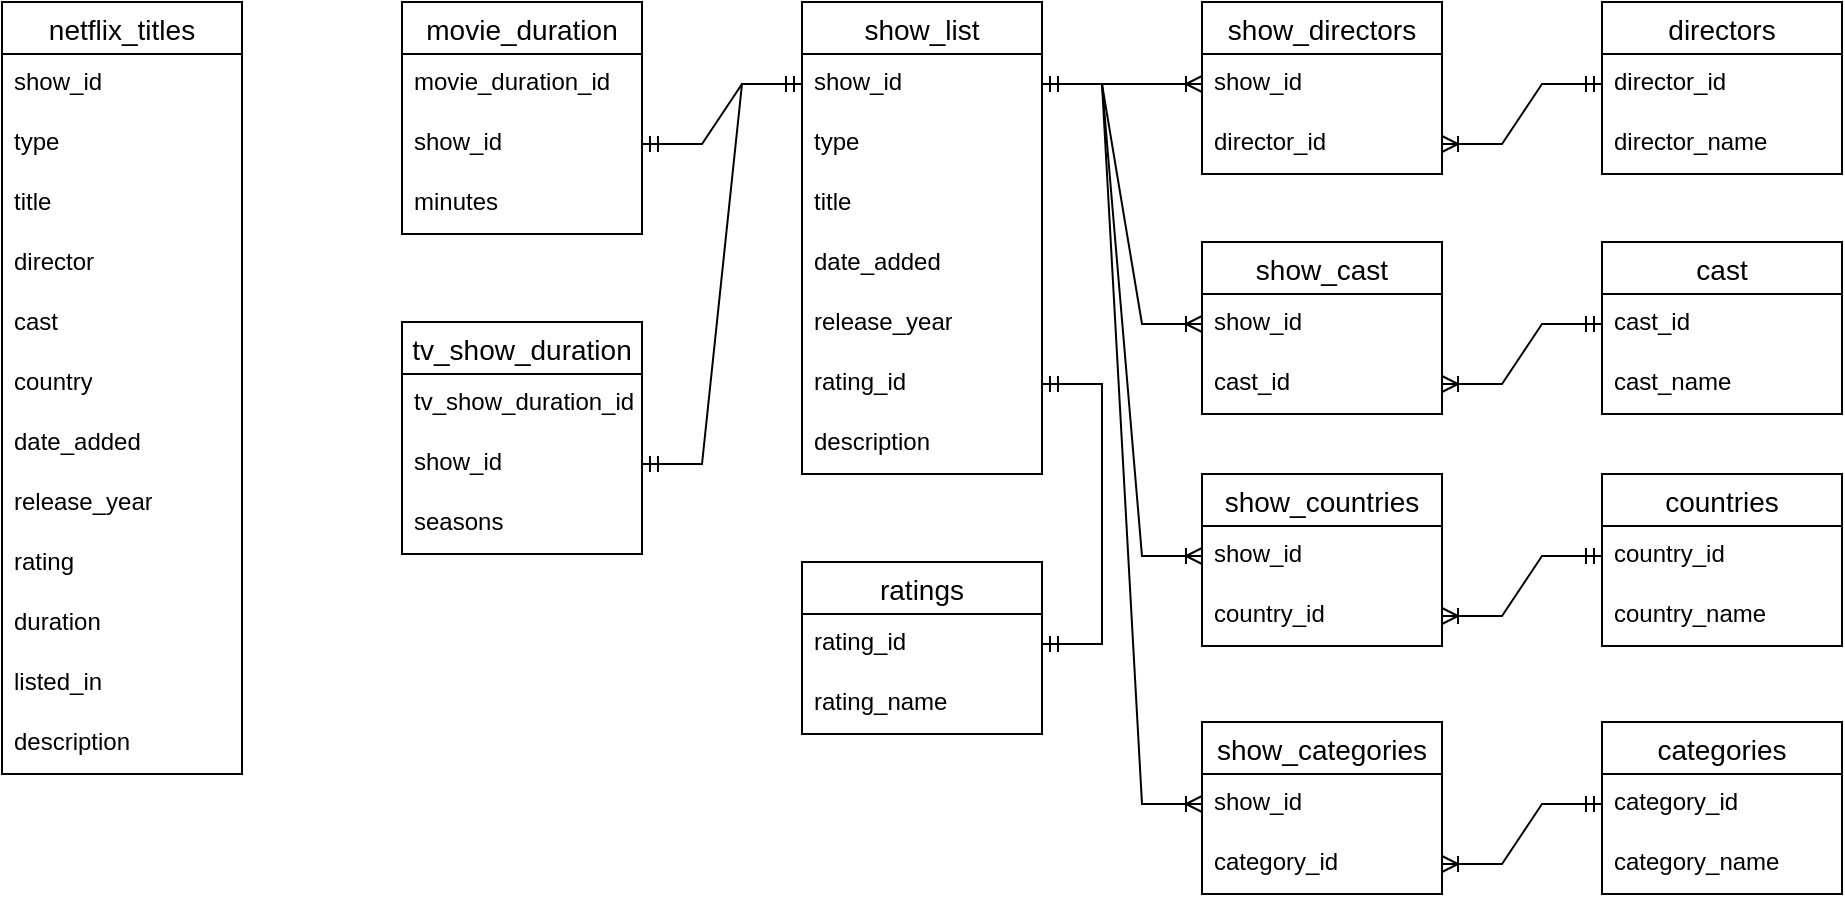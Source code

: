 <mxfile version="23.1.6" type="device">
  <diagram name="Page-1" id="3u1Ttw7fmQoaa_t83OGE">
    <mxGraphModel dx="880" dy="468" grid="1" gridSize="10" guides="1" tooltips="1" connect="1" arrows="1" fold="1" page="1" pageScale="1" pageWidth="850" pageHeight="1100" math="0" shadow="0">
      <root>
        <mxCell id="0" />
        <mxCell id="1" parent="0" />
        <mxCell id="yg4oN8TwhmQpz7Cl36oe-1" value="netflix_titles" style="swimlane;fontStyle=0;childLayout=stackLayout;horizontal=1;startSize=26;horizontalStack=0;resizeParent=1;resizeParentMax=0;resizeLast=0;collapsible=1;marginBottom=0;align=center;fontSize=14;" parent="1" vertex="1">
          <mxGeometry x="40" y="40" width="120" height="386" as="geometry" />
        </mxCell>
        <mxCell id="yg4oN8TwhmQpz7Cl36oe-2" value="show_id" style="text;strokeColor=none;fillColor=none;spacingLeft=4;spacingRight=4;overflow=hidden;rotatable=0;points=[[0,0.5],[1,0.5]];portConstraint=eastwest;fontSize=12;whiteSpace=wrap;html=1;" parent="yg4oN8TwhmQpz7Cl36oe-1" vertex="1">
          <mxGeometry y="26" width="120" height="30" as="geometry" />
        </mxCell>
        <mxCell id="yg4oN8TwhmQpz7Cl36oe-3" value="type" style="text;strokeColor=none;fillColor=none;spacingLeft=4;spacingRight=4;overflow=hidden;rotatable=0;points=[[0,0.5],[1,0.5]];portConstraint=eastwest;fontSize=12;whiteSpace=wrap;html=1;" parent="yg4oN8TwhmQpz7Cl36oe-1" vertex="1">
          <mxGeometry y="56" width="120" height="30" as="geometry" />
        </mxCell>
        <mxCell id="yg4oN8TwhmQpz7Cl36oe-4" value="title" style="text;strokeColor=none;fillColor=none;spacingLeft=4;spacingRight=4;overflow=hidden;rotatable=0;points=[[0,0.5],[1,0.5]];portConstraint=eastwest;fontSize=12;whiteSpace=wrap;html=1;" parent="yg4oN8TwhmQpz7Cl36oe-1" vertex="1">
          <mxGeometry y="86" width="120" height="30" as="geometry" />
        </mxCell>
        <mxCell id="yg4oN8TwhmQpz7Cl36oe-6" value="director" style="text;strokeColor=none;fillColor=none;spacingLeft=4;spacingRight=4;overflow=hidden;rotatable=0;points=[[0,0.5],[1,0.5]];portConstraint=eastwest;fontSize=12;whiteSpace=wrap;html=1;" parent="yg4oN8TwhmQpz7Cl36oe-1" vertex="1">
          <mxGeometry y="116" width="120" height="30" as="geometry" />
        </mxCell>
        <mxCell id="yg4oN8TwhmQpz7Cl36oe-11" value="cast" style="text;strokeColor=none;fillColor=none;spacingLeft=4;spacingRight=4;overflow=hidden;rotatable=0;points=[[0,0.5],[1,0.5]];portConstraint=eastwest;fontSize=12;whiteSpace=wrap;html=1;" parent="yg4oN8TwhmQpz7Cl36oe-1" vertex="1">
          <mxGeometry y="146" width="120" height="30" as="geometry" />
        </mxCell>
        <mxCell id="yg4oN8TwhmQpz7Cl36oe-10" value="country" style="text;strokeColor=none;fillColor=none;spacingLeft=4;spacingRight=4;overflow=hidden;rotatable=0;points=[[0,0.5],[1,0.5]];portConstraint=eastwest;fontSize=12;whiteSpace=wrap;html=1;" parent="yg4oN8TwhmQpz7Cl36oe-1" vertex="1">
          <mxGeometry y="176" width="120" height="30" as="geometry" />
        </mxCell>
        <mxCell id="yg4oN8TwhmQpz7Cl36oe-9" value="date_added" style="text;strokeColor=none;fillColor=none;spacingLeft=4;spacingRight=4;overflow=hidden;rotatable=0;points=[[0,0.5],[1,0.5]];portConstraint=eastwest;fontSize=12;whiteSpace=wrap;html=1;" parent="yg4oN8TwhmQpz7Cl36oe-1" vertex="1">
          <mxGeometry y="206" width="120" height="30" as="geometry" />
        </mxCell>
        <mxCell id="yg4oN8TwhmQpz7Cl36oe-7" value="release_year" style="text;strokeColor=none;fillColor=none;spacingLeft=4;spacingRight=4;overflow=hidden;rotatable=0;points=[[0,0.5],[1,0.5]];portConstraint=eastwest;fontSize=12;whiteSpace=wrap;html=1;" parent="yg4oN8TwhmQpz7Cl36oe-1" vertex="1">
          <mxGeometry y="236" width="120" height="30" as="geometry" />
        </mxCell>
        <mxCell id="yg4oN8TwhmQpz7Cl36oe-8" value="rating" style="text;strokeColor=none;fillColor=none;spacingLeft=4;spacingRight=4;overflow=hidden;rotatable=0;points=[[0,0.5],[1,0.5]];portConstraint=eastwest;fontSize=12;whiteSpace=wrap;html=1;" parent="yg4oN8TwhmQpz7Cl36oe-1" vertex="1">
          <mxGeometry y="266" width="120" height="30" as="geometry" />
        </mxCell>
        <mxCell id="yg4oN8TwhmQpz7Cl36oe-12" value="duration" style="text;strokeColor=none;fillColor=none;spacingLeft=4;spacingRight=4;overflow=hidden;rotatable=0;points=[[0,0.5],[1,0.5]];portConstraint=eastwest;fontSize=12;whiteSpace=wrap;html=1;" parent="yg4oN8TwhmQpz7Cl36oe-1" vertex="1">
          <mxGeometry y="296" width="120" height="30" as="geometry" />
        </mxCell>
        <mxCell id="yg4oN8TwhmQpz7Cl36oe-13" value="listed_in" style="text;strokeColor=none;fillColor=none;spacingLeft=4;spacingRight=4;overflow=hidden;rotatable=0;points=[[0,0.5],[1,0.5]];portConstraint=eastwest;fontSize=12;whiteSpace=wrap;html=1;" parent="yg4oN8TwhmQpz7Cl36oe-1" vertex="1">
          <mxGeometry y="326" width="120" height="30" as="geometry" />
        </mxCell>
        <mxCell id="yg4oN8TwhmQpz7Cl36oe-14" value="description" style="text;strokeColor=none;fillColor=none;spacingLeft=4;spacingRight=4;overflow=hidden;rotatable=0;points=[[0,0.5],[1,0.5]];portConstraint=eastwest;fontSize=12;whiteSpace=wrap;html=1;" parent="yg4oN8TwhmQpz7Cl36oe-1" vertex="1">
          <mxGeometry y="356" width="120" height="30" as="geometry" />
        </mxCell>
        <mxCell id="yg4oN8TwhmQpz7Cl36oe-15" value="show_list" style="swimlane;fontStyle=0;childLayout=stackLayout;horizontal=1;startSize=26;horizontalStack=0;resizeParent=1;resizeParentMax=0;resizeLast=0;collapsible=1;marginBottom=0;align=center;fontSize=14;" parent="1" vertex="1">
          <mxGeometry x="440" y="40" width="120" height="236" as="geometry" />
        </mxCell>
        <mxCell id="yg4oN8TwhmQpz7Cl36oe-16" value="show_id" style="text;strokeColor=none;fillColor=none;spacingLeft=4;spacingRight=4;overflow=hidden;rotatable=0;points=[[0,0.5],[1,0.5]];portConstraint=eastwest;fontSize=12;whiteSpace=wrap;html=1;" parent="yg4oN8TwhmQpz7Cl36oe-15" vertex="1">
          <mxGeometry y="26" width="120" height="30" as="geometry" />
        </mxCell>
        <mxCell id="yg4oN8TwhmQpz7Cl36oe-17" value="type" style="text;strokeColor=none;fillColor=none;spacingLeft=4;spacingRight=4;overflow=hidden;rotatable=0;points=[[0,0.5],[1,0.5]];portConstraint=eastwest;fontSize=12;whiteSpace=wrap;html=1;" parent="yg4oN8TwhmQpz7Cl36oe-15" vertex="1">
          <mxGeometry y="56" width="120" height="30" as="geometry" />
        </mxCell>
        <mxCell id="yg4oN8TwhmQpz7Cl36oe-18" value="title" style="text;strokeColor=none;fillColor=none;spacingLeft=4;spacingRight=4;overflow=hidden;rotatable=0;points=[[0,0.5],[1,0.5]];portConstraint=eastwest;fontSize=12;whiteSpace=wrap;html=1;" parent="yg4oN8TwhmQpz7Cl36oe-15" vertex="1">
          <mxGeometry y="86" width="120" height="30" as="geometry" />
        </mxCell>
        <mxCell id="yg4oN8TwhmQpz7Cl36oe-22" value="date_added" style="text;strokeColor=none;fillColor=none;spacingLeft=4;spacingRight=4;overflow=hidden;rotatable=0;points=[[0,0.5],[1,0.5]];portConstraint=eastwest;fontSize=12;whiteSpace=wrap;html=1;" parent="yg4oN8TwhmQpz7Cl36oe-15" vertex="1">
          <mxGeometry y="116" width="120" height="30" as="geometry" />
        </mxCell>
        <mxCell id="yg4oN8TwhmQpz7Cl36oe-21" value="release_year" style="text;strokeColor=none;fillColor=none;spacingLeft=4;spacingRight=4;overflow=hidden;rotatable=0;points=[[0,0.5],[1,0.5]];portConstraint=eastwest;fontSize=12;whiteSpace=wrap;html=1;" parent="yg4oN8TwhmQpz7Cl36oe-15" vertex="1">
          <mxGeometry y="146" width="120" height="30" as="geometry" />
        </mxCell>
        <mxCell id="yg4oN8TwhmQpz7Cl36oe-20" value="rating_id" style="text;strokeColor=none;fillColor=none;spacingLeft=4;spacingRight=4;overflow=hidden;rotatable=0;points=[[0,0.5],[1,0.5]];portConstraint=eastwest;fontSize=12;whiteSpace=wrap;html=1;" parent="yg4oN8TwhmQpz7Cl36oe-15" vertex="1">
          <mxGeometry y="176" width="120" height="30" as="geometry" />
        </mxCell>
        <mxCell id="yg4oN8TwhmQpz7Cl36oe-19" value="description" style="text;strokeColor=none;fillColor=none;spacingLeft=4;spacingRight=4;overflow=hidden;rotatable=0;points=[[0,0.5],[1,0.5]];portConstraint=eastwest;fontSize=12;whiteSpace=wrap;html=1;" parent="yg4oN8TwhmQpz7Cl36oe-15" vertex="1">
          <mxGeometry y="206" width="120" height="30" as="geometry" />
        </mxCell>
        <mxCell id="yg4oN8TwhmQpz7Cl36oe-23" value="directors" style="swimlane;fontStyle=0;childLayout=stackLayout;horizontal=1;startSize=26;horizontalStack=0;resizeParent=1;resizeParentMax=0;resizeLast=0;collapsible=1;marginBottom=0;align=center;fontSize=14;" parent="1" vertex="1">
          <mxGeometry x="840" y="40" width="120" height="86" as="geometry" />
        </mxCell>
        <mxCell id="yg4oN8TwhmQpz7Cl36oe-24" value="director_id" style="text;strokeColor=none;fillColor=none;spacingLeft=4;spacingRight=4;overflow=hidden;rotatable=0;points=[[0,0.5],[1,0.5]];portConstraint=eastwest;fontSize=12;whiteSpace=wrap;html=1;" parent="yg4oN8TwhmQpz7Cl36oe-23" vertex="1">
          <mxGeometry y="26" width="120" height="30" as="geometry" />
        </mxCell>
        <mxCell id="yg4oN8TwhmQpz7Cl36oe-25" value="director_name" style="text;strokeColor=none;fillColor=none;spacingLeft=4;spacingRight=4;overflow=hidden;rotatable=0;points=[[0,0.5],[1,0.5]];portConstraint=eastwest;fontSize=12;whiteSpace=wrap;html=1;" parent="yg4oN8TwhmQpz7Cl36oe-23" vertex="1">
          <mxGeometry y="56" width="120" height="30" as="geometry" />
        </mxCell>
        <mxCell id="yg4oN8TwhmQpz7Cl36oe-27" value="show_directors" style="swimlane;fontStyle=0;childLayout=stackLayout;horizontal=1;startSize=26;horizontalStack=0;resizeParent=1;resizeParentMax=0;resizeLast=0;collapsible=1;marginBottom=0;align=center;fontSize=14;" parent="1" vertex="1">
          <mxGeometry x="640" y="40" width="120" height="86" as="geometry" />
        </mxCell>
        <mxCell id="yg4oN8TwhmQpz7Cl36oe-28" value="show_id" style="text;strokeColor=none;fillColor=none;spacingLeft=4;spacingRight=4;overflow=hidden;rotatable=0;points=[[0,0.5],[1,0.5]];portConstraint=eastwest;fontSize=12;whiteSpace=wrap;html=1;" parent="yg4oN8TwhmQpz7Cl36oe-27" vertex="1">
          <mxGeometry y="26" width="120" height="30" as="geometry" />
        </mxCell>
        <mxCell id="yg4oN8TwhmQpz7Cl36oe-29" value="director_id" style="text;strokeColor=none;fillColor=none;spacingLeft=4;spacingRight=4;overflow=hidden;rotatable=0;points=[[0,0.5],[1,0.5]];portConstraint=eastwest;fontSize=12;whiteSpace=wrap;html=1;" parent="yg4oN8TwhmQpz7Cl36oe-27" vertex="1">
          <mxGeometry y="56" width="120" height="30" as="geometry" />
        </mxCell>
        <mxCell id="yg4oN8TwhmQpz7Cl36oe-30" value="cast" style="swimlane;fontStyle=0;childLayout=stackLayout;horizontal=1;startSize=26;horizontalStack=0;resizeParent=1;resizeParentMax=0;resizeLast=0;collapsible=1;marginBottom=0;align=center;fontSize=14;" parent="1" vertex="1">
          <mxGeometry x="840" y="160" width="120" height="86" as="geometry" />
        </mxCell>
        <mxCell id="yg4oN8TwhmQpz7Cl36oe-31" value="cast_id" style="text;strokeColor=none;fillColor=none;spacingLeft=4;spacingRight=4;overflow=hidden;rotatable=0;points=[[0,0.5],[1,0.5]];portConstraint=eastwest;fontSize=12;whiteSpace=wrap;html=1;" parent="yg4oN8TwhmQpz7Cl36oe-30" vertex="1">
          <mxGeometry y="26" width="120" height="30" as="geometry" />
        </mxCell>
        <mxCell id="yg4oN8TwhmQpz7Cl36oe-32" value="cast_name" style="text;strokeColor=none;fillColor=none;spacingLeft=4;spacingRight=4;overflow=hidden;rotatable=0;points=[[0,0.5],[1,0.5]];portConstraint=eastwest;fontSize=12;whiteSpace=wrap;html=1;" parent="yg4oN8TwhmQpz7Cl36oe-30" vertex="1">
          <mxGeometry y="56" width="120" height="30" as="geometry" />
        </mxCell>
        <mxCell id="yg4oN8TwhmQpz7Cl36oe-33" value="show_cast" style="swimlane;fontStyle=0;childLayout=stackLayout;horizontal=1;startSize=26;horizontalStack=0;resizeParent=1;resizeParentMax=0;resizeLast=0;collapsible=1;marginBottom=0;align=center;fontSize=14;" parent="1" vertex="1">
          <mxGeometry x="640" y="160" width="120" height="86" as="geometry" />
        </mxCell>
        <mxCell id="yg4oN8TwhmQpz7Cl36oe-34" value="show_id" style="text;strokeColor=none;fillColor=none;spacingLeft=4;spacingRight=4;overflow=hidden;rotatable=0;points=[[0,0.5],[1,0.5]];portConstraint=eastwest;fontSize=12;whiteSpace=wrap;html=1;" parent="yg4oN8TwhmQpz7Cl36oe-33" vertex="1">
          <mxGeometry y="26" width="120" height="30" as="geometry" />
        </mxCell>
        <mxCell id="yg4oN8TwhmQpz7Cl36oe-35" value="cast_id" style="text;strokeColor=none;fillColor=none;spacingLeft=4;spacingRight=4;overflow=hidden;rotatable=0;points=[[0,0.5],[1,0.5]];portConstraint=eastwest;fontSize=12;whiteSpace=wrap;html=1;" parent="yg4oN8TwhmQpz7Cl36oe-33" vertex="1">
          <mxGeometry y="56" width="120" height="30" as="geometry" />
        </mxCell>
        <mxCell id="yg4oN8TwhmQpz7Cl36oe-36" value="countries" style="swimlane;fontStyle=0;childLayout=stackLayout;horizontal=1;startSize=26;horizontalStack=0;resizeParent=1;resizeParentMax=0;resizeLast=0;collapsible=1;marginBottom=0;align=center;fontSize=14;" parent="1" vertex="1">
          <mxGeometry x="840" y="276" width="120" height="86" as="geometry" />
        </mxCell>
        <mxCell id="yg4oN8TwhmQpz7Cl36oe-37" value="country_id" style="text;strokeColor=none;fillColor=none;spacingLeft=4;spacingRight=4;overflow=hidden;rotatable=0;points=[[0,0.5],[1,0.5]];portConstraint=eastwest;fontSize=12;whiteSpace=wrap;html=1;" parent="yg4oN8TwhmQpz7Cl36oe-36" vertex="1">
          <mxGeometry y="26" width="120" height="30" as="geometry" />
        </mxCell>
        <mxCell id="yg4oN8TwhmQpz7Cl36oe-38" value="country_name" style="text;strokeColor=none;fillColor=none;spacingLeft=4;spacingRight=4;overflow=hidden;rotatable=0;points=[[0,0.5],[1,0.5]];portConstraint=eastwest;fontSize=12;whiteSpace=wrap;html=1;" parent="yg4oN8TwhmQpz7Cl36oe-36" vertex="1">
          <mxGeometry y="56" width="120" height="30" as="geometry" />
        </mxCell>
        <mxCell id="yg4oN8TwhmQpz7Cl36oe-39" value="show_countries" style="swimlane;fontStyle=0;childLayout=stackLayout;horizontal=1;startSize=26;horizontalStack=0;resizeParent=1;resizeParentMax=0;resizeLast=0;collapsible=1;marginBottom=0;align=center;fontSize=14;" parent="1" vertex="1">
          <mxGeometry x="640" y="276" width="120" height="86" as="geometry" />
        </mxCell>
        <mxCell id="yg4oN8TwhmQpz7Cl36oe-40" value="show_id" style="text;strokeColor=none;fillColor=none;spacingLeft=4;spacingRight=4;overflow=hidden;rotatable=0;points=[[0,0.5],[1,0.5]];portConstraint=eastwest;fontSize=12;whiteSpace=wrap;html=1;" parent="yg4oN8TwhmQpz7Cl36oe-39" vertex="1">
          <mxGeometry y="26" width="120" height="30" as="geometry" />
        </mxCell>
        <mxCell id="yg4oN8TwhmQpz7Cl36oe-41" value="country_id" style="text;strokeColor=none;fillColor=none;spacingLeft=4;spacingRight=4;overflow=hidden;rotatable=0;points=[[0,0.5],[1,0.5]];portConstraint=eastwest;fontSize=12;whiteSpace=wrap;html=1;" parent="yg4oN8TwhmQpz7Cl36oe-39" vertex="1">
          <mxGeometry y="56" width="120" height="30" as="geometry" />
        </mxCell>
        <mxCell id="yg4oN8TwhmQpz7Cl36oe-43" value="categories" style="swimlane;fontStyle=0;childLayout=stackLayout;horizontal=1;startSize=26;horizontalStack=0;resizeParent=1;resizeParentMax=0;resizeLast=0;collapsible=1;marginBottom=0;align=center;fontSize=14;" parent="1" vertex="1">
          <mxGeometry x="840" y="400" width="120" height="86" as="geometry" />
        </mxCell>
        <mxCell id="yg4oN8TwhmQpz7Cl36oe-44" value="category_id" style="text;strokeColor=none;fillColor=none;spacingLeft=4;spacingRight=4;overflow=hidden;rotatable=0;points=[[0,0.5],[1,0.5]];portConstraint=eastwest;fontSize=12;whiteSpace=wrap;html=1;" parent="yg4oN8TwhmQpz7Cl36oe-43" vertex="1">
          <mxGeometry y="26" width="120" height="30" as="geometry" />
        </mxCell>
        <mxCell id="yg4oN8TwhmQpz7Cl36oe-45" value="category_name" style="text;strokeColor=none;fillColor=none;spacingLeft=4;spacingRight=4;overflow=hidden;rotatable=0;points=[[0,0.5],[1,0.5]];portConstraint=eastwest;fontSize=12;whiteSpace=wrap;html=1;" parent="yg4oN8TwhmQpz7Cl36oe-43" vertex="1">
          <mxGeometry y="56" width="120" height="30" as="geometry" />
        </mxCell>
        <mxCell id="yg4oN8TwhmQpz7Cl36oe-46" value="show_categories" style="swimlane;fontStyle=0;childLayout=stackLayout;horizontal=1;startSize=26;horizontalStack=0;resizeParent=1;resizeParentMax=0;resizeLast=0;collapsible=1;marginBottom=0;align=center;fontSize=14;" parent="1" vertex="1">
          <mxGeometry x="640" y="400" width="120" height="86" as="geometry" />
        </mxCell>
        <mxCell id="yg4oN8TwhmQpz7Cl36oe-47" value="show_id" style="text;strokeColor=none;fillColor=none;spacingLeft=4;spacingRight=4;overflow=hidden;rotatable=0;points=[[0,0.5],[1,0.5]];portConstraint=eastwest;fontSize=12;whiteSpace=wrap;html=1;" parent="yg4oN8TwhmQpz7Cl36oe-46" vertex="1">
          <mxGeometry y="26" width="120" height="30" as="geometry" />
        </mxCell>
        <mxCell id="yg4oN8TwhmQpz7Cl36oe-48" value="category_id" style="text;strokeColor=none;fillColor=none;spacingLeft=4;spacingRight=4;overflow=hidden;rotatable=0;points=[[0,0.5],[1,0.5]];portConstraint=eastwest;fontSize=12;whiteSpace=wrap;html=1;" parent="yg4oN8TwhmQpz7Cl36oe-46" vertex="1">
          <mxGeometry y="56" width="120" height="30" as="geometry" />
        </mxCell>
        <mxCell id="yg4oN8TwhmQpz7Cl36oe-54" value="ratings" style="swimlane;fontStyle=0;childLayout=stackLayout;horizontal=1;startSize=26;horizontalStack=0;resizeParent=1;resizeParentMax=0;resizeLast=0;collapsible=1;marginBottom=0;align=center;fontSize=14;" parent="1" vertex="1">
          <mxGeometry x="440" y="320" width="120" height="86" as="geometry" />
        </mxCell>
        <mxCell id="yg4oN8TwhmQpz7Cl36oe-55" value="rating_id" style="text;strokeColor=none;fillColor=none;spacingLeft=4;spacingRight=4;overflow=hidden;rotatable=0;points=[[0,0.5],[1,0.5]];portConstraint=eastwest;fontSize=12;whiteSpace=wrap;html=1;" parent="yg4oN8TwhmQpz7Cl36oe-54" vertex="1">
          <mxGeometry y="26" width="120" height="30" as="geometry" />
        </mxCell>
        <mxCell id="yg4oN8TwhmQpz7Cl36oe-56" value="rating_name" style="text;strokeColor=none;fillColor=none;spacingLeft=4;spacingRight=4;overflow=hidden;rotatable=0;points=[[0,0.5],[1,0.5]];portConstraint=eastwest;fontSize=12;whiteSpace=wrap;html=1;" parent="yg4oN8TwhmQpz7Cl36oe-54" vertex="1">
          <mxGeometry y="56" width="120" height="30" as="geometry" />
        </mxCell>
        <mxCell id="yg4oN8TwhmQpz7Cl36oe-58" value="movie_duration" style="swimlane;fontStyle=0;childLayout=stackLayout;horizontal=1;startSize=26;horizontalStack=0;resizeParent=1;resizeParentMax=0;resizeLast=0;collapsible=1;marginBottom=0;align=center;fontSize=14;" parent="1" vertex="1">
          <mxGeometry x="240" y="40" width="120" height="116" as="geometry" />
        </mxCell>
        <mxCell id="yg4oN8TwhmQpz7Cl36oe-59" value="movie_duration_id" style="text;strokeColor=none;fillColor=none;spacingLeft=4;spacingRight=4;overflow=hidden;rotatable=0;points=[[0,0.5],[1,0.5]];portConstraint=eastwest;fontSize=12;whiteSpace=wrap;html=1;" parent="yg4oN8TwhmQpz7Cl36oe-58" vertex="1">
          <mxGeometry y="26" width="120" height="30" as="geometry" />
        </mxCell>
        <mxCell id="yg4oN8TwhmQpz7Cl36oe-60" value="show_id" style="text;strokeColor=none;fillColor=none;spacingLeft=4;spacingRight=4;overflow=hidden;rotatable=0;points=[[0,0.5],[1,0.5]];portConstraint=eastwest;fontSize=12;whiteSpace=wrap;html=1;" parent="yg4oN8TwhmQpz7Cl36oe-58" vertex="1">
          <mxGeometry y="56" width="120" height="30" as="geometry" />
        </mxCell>
        <mxCell id="yg4oN8TwhmQpz7Cl36oe-61" value="minutes" style="text;strokeColor=none;fillColor=none;spacingLeft=4;spacingRight=4;overflow=hidden;rotatable=0;points=[[0,0.5],[1,0.5]];portConstraint=eastwest;fontSize=12;whiteSpace=wrap;html=1;" parent="yg4oN8TwhmQpz7Cl36oe-58" vertex="1">
          <mxGeometry y="86" width="120" height="30" as="geometry" />
        </mxCell>
        <mxCell id="yg4oN8TwhmQpz7Cl36oe-62" value="tv_show_duration" style="swimlane;fontStyle=0;childLayout=stackLayout;horizontal=1;startSize=26;horizontalStack=0;resizeParent=1;resizeParentMax=0;resizeLast=0;collapsible=1;marginBottom=0;align=center;fontSize=14;" parent="1" vertex="1">
          <mxGeometry x="240" y="200" width="120" height="116" as="geometry" />
        </mxCell>
        <mxCell id="yg4oN8TwhmQpz7Cl36oe-63" value="tv_show_duration_id" style="text;strokeColor=none;fillColor=none;spacingLeft=4;spacingRight=4;overflow=hidden;rotatable=0;points=[[0,0.5],[1,0.5]];portConstraint=eastwest;fontSize=12;whiteSpace=wrap;html=1;" parent="yg4oN8TwhmQpz7Cl36oe-62" vertex="1">
          <mxGeometry y="26" width="120" height="30" as="geometry" />
        </mxCell>
        <mxCell id="yg4oN8TwhmQpz7Cl36oe-64" value="show_id" style="text;strokeColor=none;fillColor=none;spacingLeft=4;spacingRight=4;overflow=hidden;rotatable=0;points=[[0,0.5],[1,0.5]];portConstraint=eastwest;fontSize=12;whiteSpace=wrap;html=1;" parent="yg4oN8TwhmQpz7Cl36oe-62" vertex="1">
          <mxGeometry y="56" width="120" height="30" as="geometry" />
        </mxCell>
        <mxCell id="yg4oN8TwhmQpz7Cl36oe-65" value="seasons" style="text;strokeColor=none;fillColor=none;spacingLeft=4;spacingRight=4;overflow=hidden;rotatable=0;points=[[0,0.5],[1,0.5]];portConstraint=eastwest;fontSize=12;whiteSpace=wrap;html=1;" parent="yg4oN8TwhmQpz7Cl36oe-62" vertex="1">
          <mxGeometry y="86" width="120" height="30" as="geometry" />
        </mxCell>
        <mxCell id="yg4oN8TwhmQpz7Cl36oe-67" value="" style="edgeStyle=entityRelationEdgeStyle;fontSize=12;html=1;endArrow=ERoneToMany;startArrow=ERmandOne;rounded=0;entryX=0;entryY=0.5;entryDx=0;entryDy=0;" parent="1" source="yg4oN8TwhmQpz7Cl36oe-16" target="yg4oN8TwhmQpz7Cl36oe-28" edge="1">
          <mxGeometry width="100" height="100" relative="1" as="geometry">
            <mxPoint x="330" y="283" as="sourcePoint" />
            <mxPoint x="430" y="183" as="targetPoint" />
            <Array as="points">
              <mxPoint x="220" y="133" />
            </Array>
          </mxGeometry>
        </mxCell>
        <mxCell id="yg4oN8TwhmQpz7Cl36oe-68" value="" style="edgeStyle=entityRelationEdgeStyle;fontSize=12;html=1;endArrow=ERoneToMany;startArrow=ERmandOne;rounded=0;" parent="1" source="yg4oN8TwhmQpz7Cl36oe-24" target="yg4oN8TwhmQpz7Cl36oe-29" edge="1">
          <mxGeometry width="100" height="100" relative="1" as="geometry">
            <mxPoint x="370" y="-404" as="sourcePoint" />
            <mxPoint x="410" y="-284" as="targetPoint" />
            <Array as="points">
              <mxPoint x="30" y="-352" />
            </Array>
          </mxGeometry>
        </mxCell>
        <mxCell id="yg4oN8TwhmQpz7Cl36oe-69" value="" style="edgeStyle=entityRelationEdgeStyle;fontSize=12;html=1;endArrow=ERoneToMany;startArrow=ERmandOne;rounded=0;" parent="1" source="yg4oN8TwhmQpz7Cl36oe-16" target="yg4oN8TwhmQpz7Cl36oe-34" edge="1">
          <mxGeometry width="100" height="100" relative="1" as="geometry">
            <mxPoint x="580" y="320" as="sourcePoint" />
            <mxPoint x="660" y="320" as="targetPoint" />
            <Array as="points">
              <mxPoint x="240" y="372" />
            </Array>
          </mxGeometry>
        </mxCell>
        <mxCell id="yg4oN8TwhmQpz7Cl36oe-70" value="" style="edgeStyle=entityRelationEdgeStyle;fontSize=12;html=1;endArrow=ERoneToMany;startArrow=ERmandOne;rounded=0;" parent="1" source="yg4oN8TwhmQpz7Cl36oe-31" target="yg4oN8TwhmQpz7Cl36oe-35" edge="1">
          <mxGeometry width="100" height="100" relative="1" as="geometry">
            <mxPoint x="580" y="101" as="sourcePoint" />
            <mxPoint x="660" y="101" as="targetPoint" />
            <Array as="points">
              <mxPoint x="240" y="153" />
            </Array>
          </mxGeometry>
        </mxCell>
        <mxCell id="yg4oN8TwhmQpz7Cl36oe-71" value="" style="edgeStyle=entityRelationEdgeStyle;fontSize=12;html=1;endArrow=ERmandOne;startArrow=ERmandOne;rounded=0;" parent="1" source="yg4oN8TwhmQpz7Cl36oe-55" target="yg4oN8TwhmQpz7Cl36oe-20" edge="1">
          <mxGeometry width="100" height="100" relative="1" as="geometry">
            <mxPoint x="300" y="400" as="sourcePoint" />
            <mxPoint x="400" y="300" as="targetPoint" />
            <Array as="points">
              <mxPoint x="410" y="290" />
            </Array>
          </mxGeometry>
        </mxCell>
        <mxCell id="yg4oN8TwhmQpz7Cl36oe-72" value="" style="edgeStyle=entityRelationEdgeStyle;fontSize=12;html=1;endArrow=ERoneToMany;startArrow=ERmandOne;rounded=0;" parent="1" source="yg4oN8TwhmQpz7Cl36oe-16" target="yg4oN8TwhmQpz7Cl36oe-40" edge="1">
          <mxGeometry width="100" height="100" relative="1" as="geometry">
            <mxPoint x="510" y="300" as="sourcePoint" />
            <mxPoint x="590" y="420" as="targetPoint" />
            <Array as="points">
              <mxPoint x="190" y="591" />
            </Array>
          </mxGeometry>
        </mxCell>
        <mxCell id="yg4oN8TwhmQpz7Cl36oe-74" value="" style="edgeStyle=entityRelationEdgeStyle;fontSize=12;html=1;endArrow=ERoneToMany;startArrow=ERmandOne;rounded=0;" parent="1" source="yg4oN8TwhmQpz7Cl36oe-37" target="yg4oN8TwhmQpz7Cl36oe-41" edge="1">
          <mxGeometry width="100" height="100" relative="1" as="geometry">
            <mxPoint x="510" y="300" as="sourcePoint" />
            <mxPoint x="590" y="420" as="targetPoint" />
            <Array as="points">
              <mxPoint x="190" y="591" />
            </Array>
          </mxGeometry>
        </mxCell>
        <mxCell id="yg4oN8TwhmQpz7Cl36oe-75" value="" style="edgeStyle=entityRelationEdgeStyle;fontSize=12;html=1;endArrow=ERoneToMany;startArrow=ERmandOne;rounded=0;" parent="1" source="yg4oN8TwhmQpz7Cl36oe-16" target="yg4oN8TwhmQpz7Cl36oe-47" edge="1">
          <mxGeometry width="100" height="100" relative="1" as="geometry">
            <mxPoint x="500" y="362" as="sourcePoint" />
            <mxPoint x="580" y="482" as="targetPoint" />
            <Array as="points">
              <mxPoint x="180" y="653" />
            </Array>
          </mxGeometry>
        </mxCell>
        <mxCell id="yg4oN8TwhmQpz7Cl36oe-76" value="" style="edgeStyle=entityRelationEdgeStyle;fontSize=12;html=1;endArrow=ERoneToMany;startArrow=ERmandOne;rounded=0;" parent="1" source="yg4oN8TwhmQpz7Cl36oe-44" target="yg4oN8TwhmQpz7Cl36oe-48" edge="1">
          <mxGeometry width="100" height="100" relative="1" as="geometry">
            <mxPoint x="480" y="362" as="sourcePoint" />
            <mxPoint x="600" y="500" as="targetPoint" />
            <Array as="points">
              <mxPoint x="160" y="653" />
            </Array>
          </mxGeometry>
        </mxCell>
        <mxCell id="yg4oN8TwhmQpz7Cl36oe-77" value="" style="edgeStyle=entityRelationEdgeStyle;fontSize=12;html=1;endArrow=ERmandOne;startArrow=ERmandOne;rounded=0;" parent="1" source="yg4oN8TwhmQpz7Cl36oe-60" target="yg4oN8TwhmQpz7Cl36oe-16" edge="1">
          <mxGeometry width="100" height="100" relative="1" as="geometry">
            <mxPoint x="410" y="362" as="sourcePoint" />
            <mxPoint x="410" y="232" as="targetPoint" />
            <Array as="points">
              <mxPoint x="260" y="291" />
            </Array>
          </mxGeometry>
        </mxCell>
        <mxCell id="yg4oN8TwhmQpz7Cl36oe-78" value="" style="edgeStyle=entityRelationEdgeStyle;fontSize=12;html=1;endArrow=ERmandOne;startArrow=ERmandOne;rounded=0;" parent="1" source="yg4oN8TwhmQpz7Cl36oe-64" target="yg4oN8TwhmQpz7Cl36oe-16" edge="1">
          <mxGeometry width="100" height="100" relative="1" as="geometry">
            <mxPoint x="370" y="121" as="sourcePoint" />
            <mxPoint x="450" y="91" as="targetPoint" />
            <Array as="points">
              <mxPoint x="270" y="301" />
            </Array>
          </mxGeometry>
        </mxCell>
      </root>
    </mxGraphModel>
  </diagram>
</mxfile>
